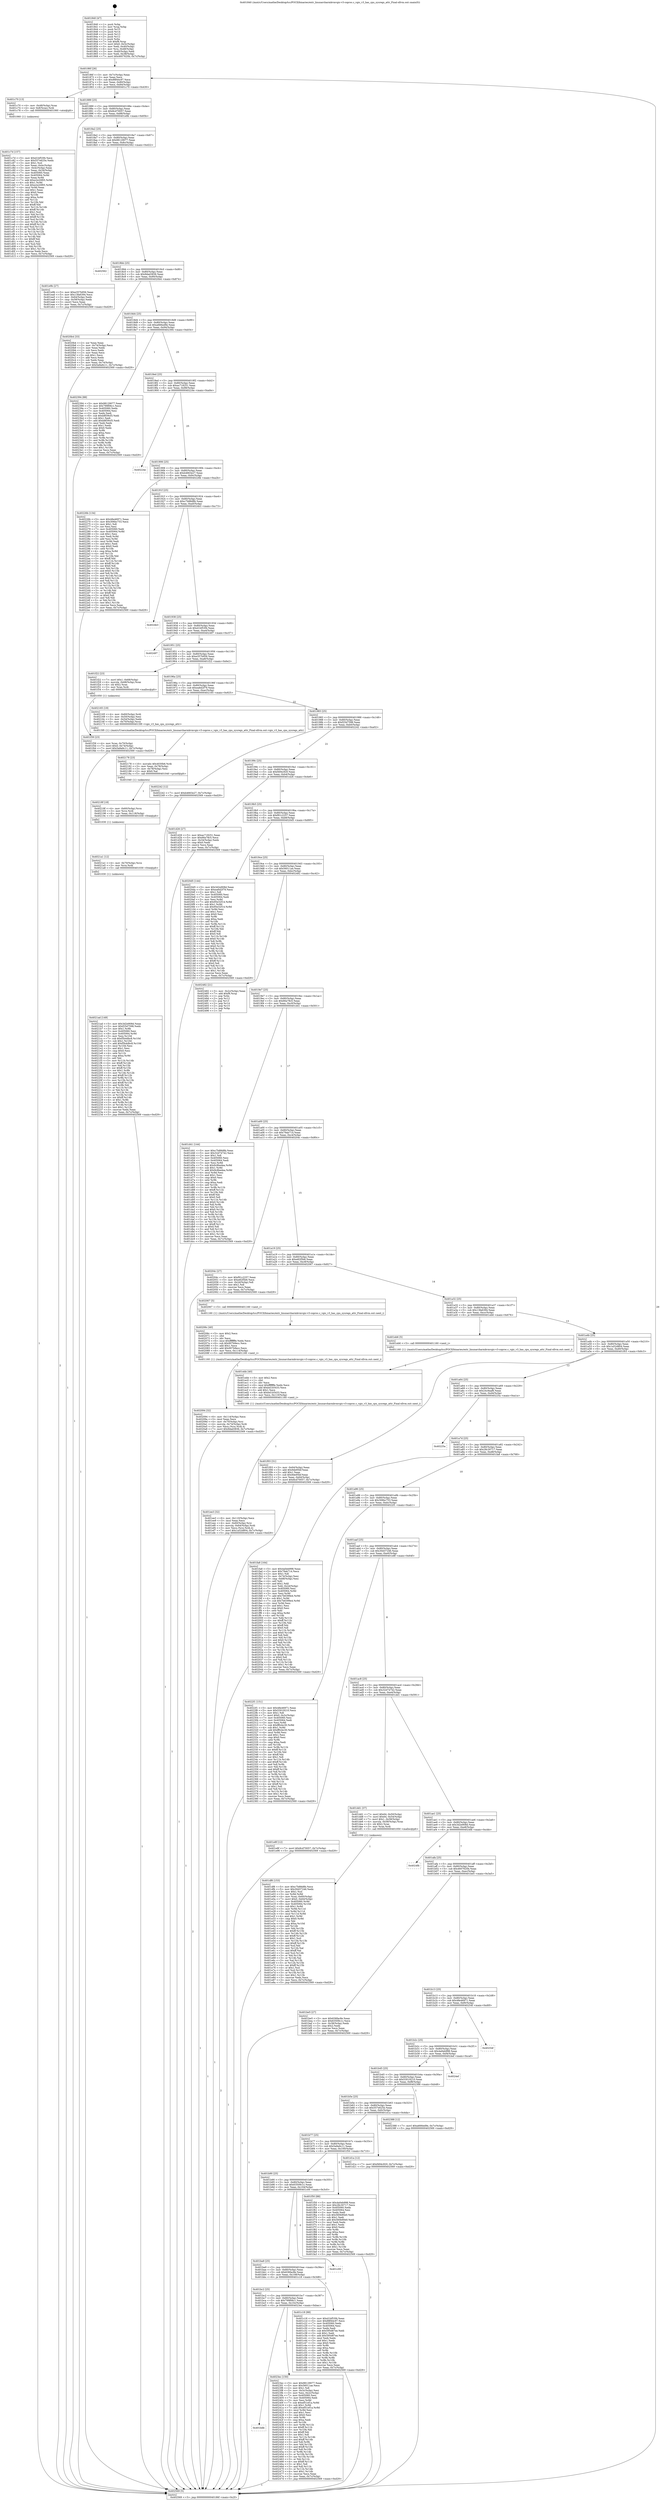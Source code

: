 digraph "0x401840" {
  label = "0x401840 (/mnt/c/Users/mathe/Desktop/tcc/POCII/binaries/extr_linuxarcharmkvmvgic-v3-coproc.c_vgic_v3_has_cpu_sysregs_attr_Final-ollvm.out::main(0))"
  labelloc = "t"
  node[shape=record]

  Entry [label="",width=0.3,height=0.3,shape=circle,fillcolor=black,style=filled]
  "0x40186f" [label="{
     0x40186f [26]\l
     | [instrs]\l
     &nbsp;&nbsp;0x40186f \<+3\>: mov -0x7c(%rbp),%eax\l
     &nbsp;&nbsp;0x401872 \<+2\>: mov %eax,%ecx\l
     &nbsp;&nbsp;0x401874 \<+6\>: sub $0x88f44c97,%ecx\l
     &nbsp;&nbsp;0x40187a \<+3\>: mov %eax,-0x80(%rbp)\l
     &nbsp;&nbsp;0x40187d \<+6\>: mov %ecx,-0x84(%rbp)\l
     &nbsp;&nbsp;0x401883 \<+6\>: je 0000000000401c70 \<main+0x430\>\l
  }"]
  "0x401c70" [label="{
     0x401c70 [13]\l
     | [instrs]\l
     &nbsp;&nbsp;0x401c70 \<+4\>: mov -0x48(%rbp),%rax\l
     &nbsp;&nbsp;0x401c74 \<+4\>: mov 0x8(%rax),%rdi\l
     &nbsp;&nbsp;0x401c78 \<+5\>: call 0000000000401060 \<atoi@plt\>\l
     | [calls]\l
     &nbsp;&nbsp;0x401060 \{1\} (unknown)\l
  }"]
  "0x401889" [label="{
     0x401889 [25]\l
     | [instrs]\l
     &nbsp;&nbsp;0x401889 \<+5\>: jmp 000000000040188e \<main+0x4e\>\l
     &nbsp;&nbsp;0x40188e \<+3\>: mov -0x80(%rbp),%eax\l
     &nbsp;&nbsp;0x401891 \<+5\>: sub $0x8cd70057,%eax\l
     &nbsp;&nbsp;0x401896 \<+6\>: mov %eax,-0x88(%rbp)\l
     &nbsp;&nbsp;0x40189c \<+6\>: je 0000000000401e9b \<main+0x65b\>\l
  }"]
  Exit [label="",width=0.3,height=0.3,shape=circle,fillcolor=black,style=filled,peripheries=2]
  "0x401e9b" [label="{
     0x401e9b [27]\l
     | [instrs]\l
     &nbsp;&nbsp;0x401e9b \<+5\>: mov $0xe357b956,%eax\l
     &nbsp;&nbsp;0x401ea0 \<+5\>: mov $0x13fa6394,%ecx\l
     &nbsp;&nbsp;0x401ea5 \<+3\>: mov -0x64(%rbp),%edx\l
     &nbsp;&nbsp;0x401ea8 \<+3\>: cmp -0x58(%rbp),%edx\l
     &nbsp;&nbsp;0x401eab \<+3\>: cmovl %ecx,%eax\l
     &nbsp;&nbsp;0x401eae \<+3\>: mov %eax,-0x7c(%rbp)\l
     &nbsp;&nbsp;0x401eb1 \<+5\>: jmp 0000000000402569 \<main+0xd29\>\l
  }"]
  "0x4018a2" [label="{
     0x4018a2 [25]\l
     | [instrs]\l
     &nbsp;&nbsp;0x4018a2 \<+5\>: jmp 00000000004018a7 \<main+0x67\>\l
     &nbsp;&nbsp;0x4018a7 \<+3\>: mov -0x80(%rbp),%eax\l
     &nbsp;&nbsp;0x4018aa \<+5\>: sub $0x98129077,%eax\l
     &nbsp;&nbsp;0x4018af \<+6\>: mov %eax,-0x8c(%rbp)\l
     &nbsp;&nbsp;0x4018b5 \<+6\>: je 0000000000402562 \<main+0xd22\>\l
  }"]
  "0x401bdb" [label="{
     0x401bdb\l
  }", style=dashed]
  "0x402562" [label="{
     0x402562\l
  }", style=dashed]
  "0x4018bb" [label="{
     0x4018bb [25]\l
     | [instrs]\l
     &nbsp;&nbsp;0x4018bb \<+5\>: jmp 00000000004018c0 \<main+0x80\>\l
     &nbsp;&nbsp;0x4018c0 \<+3\>: mov -0x80(%rbp),%eax\l
     &nbsp;&nbsp;0x4018c3 \<+5\>: sub $0x9dad3836,%eax\l
     &nbsp;&nbsp;0x4018c8 \<+6\>: mov %eax,-0x90(%rbp)\l
     &nbsp;&nbsp;0x4018ce \<+6\>: je 00000000004020b4 \<main+0x874\>\l
  }"]
  "0x4023ec" [label="{
     0x4023ec [150]\l
     | [instrs]\l
     &nbsp;&nbsp;0x4023ec \<+5\>: mov $0x98129077,%eax\l
     &nbsp;&nbsp;0x4023f1 \<+5\>: mov $0x56011ae,%ecx\l
     &nbsp;&nbsp;0x4023f6 \<+2\>: mov $0x1,%dl\l
     &nbsp;&nbsp;0x4023f8 \<+3\>: mov -0x3c(%rbp),%esi\l
     &nbsp;&nbsp;0x4023fb \<+3\>: mov %esi,-0x2c(%rbp)\l
     &nbsp;&nbsp;0x4023fe \<+7\>: mov 0x405060,%esi\l
     &nbsp;&nbsp;0x402405 \<+7\>: mov 0x405064,%edi\l
     &nbsp;&nbsp;0x40240c \<+3\>: mov %esi,%r8d\l
     &nbsp;&nbsp;0x40240f \<+7\>: sub $0xef51ef1a,%r8d\l
     &nbsp;&nbsp;0x402416 \<+4\>: sub $0x1,%r8d\l
     &nbsp;&nbsp;0x40241a \<+7\>: add $0xef51ef1a,%r8d\l
     &nbsp;&nbsp;0x402421 \<+4\>: imul %r8d,%esi\l
     &nbsp;&nbsp;0x402425 \<+3\>: and $0x1,%esi\l
     &nbsp;&nbsp;0x402428 \<+3\>: cmp $0x0,%esi\l
     &nbsp;&nbsp;0x40242b \<+4\>: sete %r9b\l
     &nbsp;&nbsp;0x40242f \<+3\>: cmp $0xa,%edi\l
     &nbsp;&nbsp;0x402432 \<+4\>: setl %r10b\l
     &nbsp;&nbsp;0x402436 \<+3\>: mov %r9b,%r11b\l
     &nbsp;&nbsp;0x402439 \<+4\>: xor $0xff,%r11b\l
     &nbsp;&nbsp;0x40243d \<+3\>: mov %r10b,%bl\l
     &nbsp;&nbsp;0x402440 \<+3\>: xor $0xff,%bl\l
     &nbsp;&nbsp;0x402443 \<+3\>: xor $0x1,%dl\l
     &nbsp;&nbsp;0x402446 \<+3\>: mov %r11b,%r14b\l
     &nbsp;&nbsp;0x402449 \<+4\>: and $0xff,%r14b\l
     &nbsp;&nbsp;0x40244d \<+3\>: and %dl,%r9b\l
     &nbsp;&nbsp;0x402450 \<+3\>: mov %bl,%r15b\l
     &nbsp;&nbsp;0x402453 \<+4\>: and $0xff,%r15b\l
     &nbsp;&nbsp;0x402457 \<+3\>: and %dl,%r10b\l
     &nbsp;&nbsp;0x40245a \<+3\>: or %r9b,%r14b\l
     &nbsp;&nbsp;0x40245d \<+3\>: or %r10b,%r15b\l
     &nbsp;&nbsp;0x402460 \<+3\>: xor %r15b,%r14b\l
     &nbsp;&nbsp;0x402463 \<+3\>: or %bl,%r11b\l
     &nbsp;&nbsp;0x402466 \<+4\>: xor $0xff,%r11b\l
     &nbsp;&nbsp;0x40246a \<+3\>: or $0x1,%dl\l
     &nbsp;&nbsp;0x40246d \<+3\>: and %dl,%r11b\l
     &nbsp;&nbsp;0x402470 \<+3\>: or %r11b,%r14b\l
     &nbsp;&nbsp;0x402473 \<+4\>: test $0x1,%r14b\l
     &nbsp;&nbsp;0x402477 \<+3\>: cmovne %ecx,%eax\l
     &nbsp;&nbsp;0x40247a \<+3\>: mov %eax,-0x7c(%rbp)\l
     &nbsp;&nbsp;0x40247d \<+5\>: jmp 0000000000402569 \<main+0xd29\>\l
  }"]
  "0x4020b4" [label="{
     0x4020b4 [33]\l
     | [instrs]\l
     &nbsp;&nbsp;0x4020b4 \<+2\>: xor %eax,%eax\l
     &nbsp;&nbsp;0x4020b6 \<+3\>: mov -0x74(%rbp),%ecx\l
     &nbsp;&nbsp;0x4020b9 \<+2\>: mov %eax,%edx\l
     &nbsp;&nbsp;0x4020bb \<+2\>: sub %ecx,%edx\l
     &nbsp;&nbsp;0x4020bd \<+2\>: mov %eax,%ecx\l
     &nbsp;&nbsp;0x4020bf \<+3\>: sub $0x1,%ecx\l
     &nbsp;&nbsp;0x4020c2 \<+2\>: add %ecx,%edx\l
     &nbsp;&nbsp;0x4020c4 \<+2\>: sub %edx,%eax\l
     &nbsp;&nbsp;0x4020c6 \<+3\>: mov %eax,-0x74(%rbp)\l
     &nbsp;&nbsp;0x4020c9 \<+7\>: movl $0x5a9a9c11,-0x7c(%rbp)\l
     &nbsp;&nbsp;0x4020d0 \<+5\>: jmp 0000000000402569 \<main+0xd29\>\l
  }"]
  "0x4018d4" [label="{
     0x4018d4 [25]\l
     | [instrs]\l
     &nbsp;&nbsp;0x4018d4 \<+5\>: jmp 00000000004018d9 \<main+0x99\>\l
     &nbsp;&nbsp;0x4018d9 \<+3\>: mov -0x80(%rbp),%eax\l
     &nbsp;&nbsp;0x4018dc \<+5\>: sub $0xa666ed9e,%eax\l
     &nbsp;&nbsp;0x4018e1 \<+6\>: mov %eax,-0x94(%rbp)\l
     &nbsp;&nbsp;0x4018e7 \<+6\>: je 0000000000402394 \<main+0xb54\>\l
  }"]
  "0x4021ad" [label="{
     0x4021ad [149]\l
     | [instrs]\l
     &nbsp;&nbsp;0x4021ad \<+5\>: mov $0x3d2e908d,%eax\l
     &nbsp;&nbsp;0x4021b2 \<+5\>: mov $0xf25d7598,%edx\l
     &nbsp;&nbsp;0x4021b7 \<+3\>: mov $0x1,%r8b\l
     &nbsp;&nbsp;0x4021ba \<+7\>: mov 0x405060,%esi\l
     &nbsp;&nbsp;0x4021c1 \<+8\>: mov 0x405064,%r9d\l
     &nbsp;&nbsp;0x4021c9 \<+3\>: mov %esi,%r10d\l
     &nbsp;&nbsp;0x4021cc \<+7\>: sub $0xf5b4dbc8,%r10d\l
     &nbsp;&nbsp;0x4021d3 \<+4\>: sub $0x1,%r10d\l
     &nbsp;&nbsp;0x4021d7 \<+7\>: add $0xf5b4dbc8,%r10d\l
     &nbsp;&nbsp;0x4021de \<+4\>: imul %r10d,%esi\l
     &nbsp;&nbsp;0x4021e2 \<+3\>: and $0x1,%esi\l
     &nbsp;&nbsp;0x4021e5 \<+3\>: cmp $0x0,%esi\l
     &nbsp;&nbsp;0x4021e8 \<+4\>: sete %r11b\l
     &nbsp;&nbsp;0x4021ec \<+4\>: cmp $0xa,%r9d\l
     &nbsp;&nbsp;0x4021f0 \<+3\>: setl %bl\l
     &nbsp;&nbsp;0x4021f3 \<+3\>: mov %r11b,%r14b\l
     &nbsp;&nbsp;0x4021f6 \<+4\>: xor $0xff,%r14b\l
     &nbsp;&nbsp;0x4021fa \<+3\>: mov %bl,%r15b\l
     &nbsp;&nbsp;0x4021fd \<+4\>: xor $0xff,%r15b\l
     &nbsp;&nbsp;0x402201 \<+4\>: xor $0x1,%r8b\l
     &nbsp;&nbsp;0x402205 \<+3\>: mov %r14b,%r12b\l
     &nbsp;&nbsp;0x402208 \<+4\>: and $0xff,%r12b\l
     &nbsp;&nbsp;0x40220c \<+3\>: and %r8b,%r11b\l
     &nbsp;&nbsp;0x40220f \<+3\>: mov %r15b,%r13b\l
     &nbsp;&nbsp;0x402212 \<+4\>: and $0xff,%r13b\l
     &nbsp;&nbsp;0x402216 \<+3\>: and %r8b,%bl\l
     &nbsp;&nbsp;0x402219 \<+3\>: or %r11b,%r12b\l
     &nbsp;&nbsp;0x40221c \<+3\>: or %bl,%r13b\l
     &nbsp;&nbsp;0x40221f \<+3\>: xor %r13b,%r12b\l
     &nbsp;&nbsp;0x402222 \<+3\>: or %r15b,%r14b\l
     &nbsp;&nbsp;0x402225 \<+4\>: xor $0xff,%r14b\l
     &nbsp;&nbsp;0x402229 \<+4\>: or $0x1,%r8b\l
     &nbsp;&nbsp;0x40222d \<+3\>: and %r8b,%r14b\l
     &nbsp;&nbsp;0x402230 \<+3\>: or %r14b,%r12b\l
     &nbsp;&nbsp;0x402233 \<+4\>: test $0x1,%r12b\l
     &nbsp;&nbsp;0x402237 \<+3\>: cmovne %edx,%eax\l
     &nbsp;&nbsp;0x40223a \<+3\>: mov %eax,-0x7c(%rbp)\l
     &nbsp;&nbsp;0x40223d \<+5\>: jmp 0000000000402569 \<main+0xd29\>\l
  }"]
  "0x402394" [label="{
     0x402394 [88]\l
     | [instrs]\l
     &nbsp;&nbsp;0x402394 \<+5\>: mov $0x98129077,%eax\l
     &nbsp;&nbsp;0x402399 \<+5\>: mov $0x799f06c1,%ecx\l
     &nbsp;&nbsp;0x40239e \<+7\>: mov 0x405060,%edx\l
     &nbsp;&nbsp;0x4023a5 \<+7\>: mov 0x405064,%esi\l
     &nbsp;&nbsp;0x4023ac \<+2\>: mov %edx,%edi\l
     &nbsp;&nbsp;0x4023ae \<+6\>: sub $0xb8f39cf3,%edi\l
     &nbsp;&nbsp;0x4023b4 \<+3\>: sub $0x1,%edi\l
     &nbsp;&nbsp;0x4023b7 \<+6\>: add $0xb8f39cf3,%edi\l
     &nbsp;&nbsp;0x4023bd \<+3\>: imul %edi,%edx\l
     &nbsp;&nbsp;0x4023c0 \<+3\>: and $0x1,%edx\l
     &nbsp;&nbsp;0x4023c3 \<+3\>: cmp $0x0,%edx\l
     &nbsp;&nbsp;0x4023c6 \<+4\>: sete %r8b\l
     &nbsp;&nbsp;0x4023ca \<+3\>: cmp $0xa,%esi\l
     &nbsp;&nbsp;0x4023cd \<+4\>: setl %r9b\l
     &nbsp;&nbsp;0x4023d1 \<+3\>: mov %r8b,%r10b\l
     &nbsp;&nbsp;0x4023d4 \<+3\>: and %r9b,%r10b\l
     &nbsp;&nbsp;0x4023d7 \<+3\>: xor %r9b,%r8b\l
     &nbsp;&nbsp;0x4023da \<+3\>: or %r8b,%r10b\l
     &nbsp;&nbsp;0x4023dd \<+4\>: test $0x1,%r10b\l
     &nbsp;&nbsp;0x4023e1 \<+3\>: cmovne %ecx,%eax\l
     &nbsp;&nbsp;0x4023e4 \<+3\>: mov %eax,-0x7c(%rbp)\l
     &nbsp;&nbsp;0x4023e7 \<+5\>: jmp 0000000000402569 \<main+0xd29\>\l
  }"]
  "0x4018ed" [label="{
     0x4018ed [25]\l
     | [instrs]\l
     &nbsp;&nbsp;0x4018ed \<+5\>: jmp 00000000004018f2 \<main+0xb2\>\l
     &nbsp;&nbsp;0x4018f2 \<+3\>: mov -0x80(%rbp),%eax\l
     &nbsp;&nbsp;0x4018f5 \<+5\>: sub $0xac718251,%eax\l
     &nbsp;&nbsp;0x4018fa \<+6\>: mov %eax,-0x98(%rbp)\l
     &nbsp;&nbsp;0x401900 \<+6\>: je 000000000040224e \<main+0xa0e\>\l
  }"]
  "0x4021a1" [label="{
     0x4021a1 [12]\l
     | [instrs]\l
     &nbsp;&nbsp;0x4021a1 \<+4\>: mov -0x70(%rbp),%rcx\l
     &nbsp;&nbsp;0x4021a5 \<+3\>: mov %rcx,%rdi\l
     &nbsp;&nbsp;0x4021a8 \<+5\>: call 0000000000401030 \<free@plt\>\l
     | [calls]\l
     &nbsp;&nbsp;0x401030 \{1\} (unknown)\l
  }"]
  "0x40224e" [label="{
     0x40224e\l
  }", style=dashed]
  "0x401906" [label="{
     0x401906 [25]\l
     | [instrs]\l
     &nbsp;&nbsp;0x401906 \<+5\>: jmp 000000000040190b \<main+0xcb\>\l
     &nbsp;&nbsp;0x40190b \<+3\>: mov -0x80(%rbp),%eax\l
     &nbsp;&nbsp;0x40190e \<+5\>: sub $0xb4663e27,%eax\l
     &nbsp;&nbsp;0x401913 \<+6\>: mov %eax,-0x9c(%rbp)\l
     &nbsp;&nbsp;0x401919 \<+6\>: je 000000000040226b \<main+0xa2b\>\l
  }"]
  "0x40218f" [label="{
     0x40218f [18]\l
     | [instrs]\l
     &nbsp;&nbsp;0x40218f \<+4\>: mov -0x60(%rbp),%rcx\l
     &nbsp;&nbsp;0x402193 \<+3\>: mov %rcx,%rdi\l
     &nbsp;&nbsp;0x402196 \<+6\>: mov %eax,-0x118(%rbp)\l
     &nbsp;&nbsp;0x40219c \<+5\>: call 0000000000401030 \<free@plt\>\l
     | [calls]\l
     &nbsp;&nbsp;0x401030 \{1\} (unknown)\l
  }"]
  "0x40226b" [label="{
     0x40226b [134]\l
     | [instrs]\l
     &nbsp;&nbsp;0x40226b \<+5\>: mov $0x48e46971,%eax\l
     &nbsp;&nbsp;0x402270 \<+5\>: mov $0x306bc753,%ecx\l
     &nbsp;&nbsp;0x402275 \<+2\>: mov $0x1,%dl\l
     &nbsp;&nbsp;0x402277 \<+2\>: xor %esi,%esi\l
     &nbsp;&nbsp;0x402279 \<+7\>: mov 0x405060,%edi\l
     &nbsp;&nbsp;0x402280 \<+8\>: mov 0x405064,%r8d\l
     &nbsp;&nbsp;0x402288 \<+3\>: sub $0x1,%esi\l
     &nbsp;&nbsp;0x40228b \<+3\>: mov %edi,%r9d\l
     &nbsp;&nbsp;0x40228e \<+3\>: add %esi,%r9d\l
     &nbsp;&nbsp;0x402291 \<+4\>: imul %r9d,%edi\l
     &nbsp;&nbsp;0x402295 \<+3\>: and $0x1,%edi\l
     &nbsp;&nbsp;0x402298 \<+3\>: cmp $0x0,%edi\l
     &nbsp;&nbsp;0x40229b \<+4\>: sete %r10b\l
     &nbsp;&nbsp;0x40229f \<+4\>: cmp $0xa,%r8d\l
     &nbsp;&nbsp;0x4022a3 \<+4\>: setl %r11b\l
     &nbsp;&nbsp;0x4022a7 \<+3\>: mov %r10b,%bl\l
     &nbsp;&nbsp;0x4022aa \<+3\>: xor $0xff,%bl\l
     &nbsp;&nbsp;0x4022ad \<+3\>: mov %r11b,%r14b\l
     &nbsp;&nbsp;0x4022b0 \<+4\>: xor $0xff,%r14b\l
     &nbsp;&nbsp;0x4022b4 \<+3\>: xor $0x0,%dl\l
     &nbsp;&nbsp;0x4022b7 \<+3\>: mov %bl,%r15b\l
     &nbsp;&nbsp;0x4022ba \<+4\>: and $0x0,%r15b\l
     &nbsp;&nbsp;0x4022be \<+3\>: and %dl,%r10b\l
     &nbsp;&nbsp;0x4022c1 \<+3\>: mov %r14b,%r12b\l
     &nbsp;&nbsp;0x4022c4 \<+4\>: and $0x0,%r12b\l
     &nbsp;&nbsp;0x4022c8 \<+3\>: and %dl,%r11b\l
     &nbsp;&nbsp;0x4022cb \<+3\>: or %r10b,%r15b\l
     &nbsp;&nbsp;0x4022ce \<+3\>: or %r11b,%r12b\l
     &nbsp;&nbsp;0x4022d1 \<+3\>: xor %r12b,%r15b\l
     &nbsp;&nbsp;0x4022d4 \<+3\>: or %r14b,%bl\l
     &nbsp;&nbsp;0x4022d7 \<+3\>: xor $0xff,%bl\l
     &nbsp;&nbsp;0x4022da \<+3\>: or $0x0,%dl\l
     &nbsp;&nbsp;0x4022dd \<+2\>: and %dl,%bl\l
     &nbsp;&nbsp;0x4022df \<+3\>: or %bl,%r15b\l
     &nbsp;&nbsp;0x4022e2 \<+4\>: test $0x1,%r15b\l
     &nbsp;&nbsp;0x4022e6 \<+3\>: cmovne %ecx,%eax\l
     &nbsp;&nbsp;0x4022e9 \<+3\>: mov %eax,-0x7c(%rbp)\l
     &nbsp;&nbsp;0x4022ec \<+5\>: jmp 0000000000402569 \<main+0xd29\>\l
  }"]
  "0x40191f" [label="{
     0x40191f [25]\l
     | [instrs]\l
     &nbsp;&nbsp;0x40191f \<+5\>: jmp 0000000000401924 \<main+0xe4\>\l
     &nbsp;&nbsp;0x401924 \<+3\>: mov -0x80(%rbp),%eax\l
     &nbsp;&nbsp;0x401927 \<+5\>: sub $0xc7b88d8b,%eax\l
     &nbsp;&nbsp;0x40192c \<+6\>: mov %eax,-0xa0(%rbp)\l
     &nbsp;&nbsp;0x401932 \<+6\>: je 00000000004024b3 \<main+0xc73\>\l
  }"]
  "0x402178" [label="{
     0x402178 [23]\l
     | [instrs]\l
     &nbsp;&nbsp;0x402178 \<+10\>: movabs $0x4030b6,%rdi\l
     &nbsp;&nbsp;0x402182 \<+3\>: mov %eax,-0x78(%rbp)\l
     &nbsp;&nbsp;0x402185 \<+3\>: mov -0x78(%rbp),%esi\l
     &nbsp;&nbsp;0x402188 \<+2\>: mov $0x0,%al\l
     &nbsp;&nbsp;0x40218a \<+5\>: call 0000000000401040 \<printf@plt\>\l
     | [calls]\l
     &nbsp;&nbsp;0x401040 \{1\} (unknown)\l
  }"]
  "0x4024b3" [label="{
     0x4024b3\l
  }", style=dashed]
  "0x401938" [label="{
     0x401938 [25]\l
     | [instrs]\l
     &nbsp;&nbsp;0x401938 \<+5\>: jmp 000000000040193d \<main+0xfd\>\l
     &nbsp;&nbsp;0x40193d \<+3\>: mov -0x80(%rbp),%eax\l
     &nbsp;&nbsp;0x401940 \<+5\>: sub $0xd1bf53f4,%eax\l
     &nbsp;&nbsp;0x401945 \<+6\>: mov %eax,-0xa4(%rbp)\l
     &nbsp;&nbsp;0x40194b \<+6\>: je 0000000000402497 \<main+0xc57\>\l
  }"]
  "0x402094" [label="{
     0x402094 [32]\l
     | [instrs]\l
     &nbsp;&nbsp;0x402094 \<+6\>: mov -0x114(%rbp),%ecx\l
     &nbsp;&nbsp;0x40209a \<+3\>: imul %eax,%ecx\l
     &nbsp;&nbsp;0x40209d \<+4\>: mov -0x70(%rbp),%rsi\l
     &nbsp;&nbsp;0x4020a1 \<+4\>: movslq -0x74(%rbp),%rdi\l
     &nbsp;&nbsp;0x4020a5 \<+3\>: mov %ecx,(%rsi,%rdi,4)\l
     &nbsp;&nbsp;0x4020a8 \<+7\>: movl $0x9dad3836,-0x7c(%rbp)\l
     &nbsp;&nbsp;0x4020af \<+5\>: jmp 0000000000402569 \<main+0xd29\>\l
  }"]
  "0x402497" [label="{
     0x402497\l
  }", style=dashed]
  "0x401951" [label="{
     0x401951 [25]\l
     | [instrs]\l
     &nbsp;&nbsp;0x401951 \<+5\>: jmp 0000000000401956 \<main+0x116\>\l
     &nbsp;&nbsp;0x401956 \<+3\>: mov -0x80(%rbp),%eax\l
     &nbsp;&nbsp;0x401959 \<+5\>: sub $0xe357b956,%eax\l
     &nbsp;&nbsp;0x40195e \<+6\>: mov %eax,-0xa8(%rbp)\l
     &nbsp;&nbsp;0x401964 \<+6\>: je 0000000000401f22 \<main+0x6e2\>\l
  }"]
  "0x40206c" [label="{
     0x40206c [40]\l
     | [instrs]\l
     &nbsp;&nbsp;0x40206c \<+5\>: mov $0x2,%ecx\l
     &nbsp;&nbsp;0x402071 \<+1\>: cltd\l
     &nbsp;&nbsp;0x402072 \<+2\>: idiv %ecx\l
     &nbsp;&nbsp;0x402074 \<+6\>: imul $0xfffffffe,%edx,%ecx\l
     &nbsp;&nbsp;0x40207a \<+6\>: sub $0x907b9ecc,%ecx\l
     &nbsp;&nbsp;0x402080 \<+3\>: add $0x1,%ecx\l
     &nbsp;&nbsp;0x402083 \<+6\>: add $0x907b9ecc,%ecx\l
     &nbsp;&nbsp;0x402089 \<+6\>: mov %ecx,-0x114(%rbp)\l
     &nbsp;&nbsp;0x40208f \<+5\>: call 0000000000401160 \<next_i\>\l
     | [calls]\l
     &nbsp;&nbsp;0x401160 \{1\} (/mnt/c/Users/mathe/Desktop/tcc/POCII/binaries/extr_linuxarcharmkvmvgic-v3-coproc.c_vgic_v3_has_cpu_sysregs_attr_Final-ollvm.out::next_i)\l
  }"]
  "0x401f22" [label="{
     0x401f22 [23]\l
     | [instrs]\l
     &nbsp;&nbsp;0x401f22 \<+7\>: movl $0x1,-0x68(%rbp)\l
     &nbsp;&nbsp;0x401f29 \<+4\>: movslq -0x68(%rbp),%rax\l
     &nbsp;&nbsp;0x401f2d \<+4\>: shl $0x2,%rax\l
     &nbsp;&nbsp;0x401f31 \<+3\>: mov %rax,%rdi\l
     &nbsp;&nbsp;0x401f34 \<+5\>: call 0000000000401050 \<malloc@plt\>\l
     | [calls]\l
     &nbsp;&nbsp;0x401050 \{1\} (unknown)\l
  }"]
  "0x40196a" [label="{
     0x40196a [25]\l
     | [instrs]\l
     &nbsp;&nbsp;0x40196a \<+5\>: jmp 000000000040196f \<main+0x12f\>\l
     &nbsp;&nbsp;0x40196f \<+3\>: mov -0x80(%rbp),%eax\l
     &nbsp;&nbsp;0x401972 \<+5\>: sub $0xea6d2f79,%eax\l
     &nbsp;&nbsp;0x401977 \<+6\>: mov %eax,-0xac(%rbp)\l
     &nbsp;&nbsp;0x40197d \<+6\>: je 0000000000402165 \<main+0x925\>\l
  }"]
  "0x401f39" [label="{
     0x401f39 [23]\l
     | [instrs]\l
     &nbsp;&nbsp;0x401f39 \<+4\>: mov %rax,-0x70(%rbp)\l
     &nbsp;&nbsp;0x401f3d \<+7\>: movl $0x0,-0x74(%rbp)\l
     &nbsp;&nbsp;0x401f44 \<+7\>: movl $0x5a9a9c11,-0x7c(%rbp)\l
     &nbsp;&nbsp;0x401f4b \<+5\>: jmp 0000000000402569 \<main+0xd29\>\l
  }"]
  "0x402165" [label="{
     0x402165 [19]\l
     | [instrs]\l
     &nbsp;&nbsp;0x402165 \<+4\>: mov -0x60(%rbp),%rdi\l
     &nbsp;&nbsp;0x402169 \<+3\>: mov -0x50(%rbp),%esi\l
     &nbsp;&nbsp;0x40216c \<+3\>: mov -0x54(%rbp),%edx\l
     &nbsp;&nbsp;0x40216f \<+4\>: mov -0x70(%rbp),%rcx\l
     &nbsp;&nbsp;0x402173 \<+5\>: call 00000000004015f0 \<vgic_v3_has_cpu_sysregs_attr\>\l
     | [calls]\l
     &nbsp;&nbsp;0x4015f0 \{1\} (/mnt/c/Users/mathe/Desktop/tcc/POCII/binaries/extr_linuxarcharmkvmvgic-v3-coproc.c_vgic_v3_has_cpu_sysregs_attr_Final-ollvm.out::vgic_v3_has_cpu_sysregs_attr)\l
  }"]
  "0x401983" [label="{
     0x401983 [25]\l
     | [instrs]\l
     &nbsp;&nbsp;0x401983 \<+5\>: jmp 0000000000401988 \<main+0x148\>\l
     &nbsp;&nbsp;0x401988 \<+3\>: mov -0x80(%rbp),%eax\l
     &nbsp;&nbsp;0x40198b \<+5\>: sub $0xf25d7598,%eax\l
     &nbsp;&nbsp;0x401990 \<+6\>: mov %eax,-0xb0(%rbp)\l
     &nbsp;&nbsp;0x401996 \<+6\>: je 0000000000402242 \<main+0xa02\>\l
  }"]
  "0x401ee3" [label="{
     0x401ee3 [32]\l
     | [instrs]\l
     &nbsp;&nbsp;0x401ee3 \<+6\>: mov -0x110(%rbp),%ecx\l
     &nbsp;&nbsp;0x401ee9 \<+3\>: imul %eax,%ecx\l
     &nbsp;&nbsp;0x401eec \<+4\>: mov -0x60(%rbp),%rsi\l
     &nbsp;&nbsp;0x401ef0 \<+4\>: movslq -0x64(%rbp),%rdi\l
     &nbsp;&nbsp;0x401ef4 \<+3\>: mov %ecx,(%rsi,%rdi,4)\l
     &nbsp;&nbsp;0x401ef7 \<+7\>: movl $0x1a52d804,-0x7c(%rbp)\l
     &nbsp;&nbsp;0x401efe \<+5\>: jmp 0000000000402569 \<main+0xd29\>\l
  }"]
  "0x402242" [label="{
     0x402242 [12]\l
     | [instrs]\l
     &nbsp;&nbsp;0x402242 \<+7\>: movl $0xb4663e27,-0x7c(%rbp)\l
     &nbsp;&nbsp;0x402249 \<+5\>: jmp 0000000000402569 \<main+0xd29\>\l
  }"]
  "0x40199c" [label="{
     0x40199c [25]\l
     | [instrs]\l
     &nbsp;&nbsp;0x40199c \<+5\>: jmp 00000000004019a1 \<main+0x161\>\l
     &nbsp;&nbsp;0x4019a1 \<+3\>: mov -0x80(%rbp),%eax\l
     &nbsp;&nbsp;0x4019a4 \<+5\>: sub $0xf494c920,%eax\l
     &nbsp;&nbsp;0x4019a9 \<+6\>: mov %eax,-0xb4(%rbp)\l
     &nbsp;&nbsp;0x4019af \<+6\>: je 0000000000401d26 \<main+0x4e6\>\l
  }"]
  "0x401ebb" [label="{
     0x401ebb [40]\l
     | [instrs]\l
     &nbsp;&nbsp;0x401ebb \<+5\>: mov $0x2,%ecx\l
     &nbsp;&nbsp;0x401ec0 \<+1\>: cltd\l
     &nbsp;&nbsp;0x401ec1 \<+2\>: idiv %ecx\l
     &nbsp;&nbsp;0x401ec3 \<+6\>: imul $0xfffffffe,%edx,%ecx\l
     &nbsp;&nbsp;0x401ec9 \<+6\>: add $0xbd1b5433,%ecx\l
     &nbsp;&nbsp;0x401ecf \<+3\>: add $0x1,%ecx\l
     &nbsp;&nbsp;0x401ed2 \<+6\>: sub $0xbd1b5433,%ecx\l
     &nbsp;&nbsp;0x401ed8 \<+6\>: mov %ecx,-0x110(%rbp)\l
     &nbsp;&nbsp;0x401ede \<+5\>: call 0000000000401160 \<next_i\>\l
     | [calls]\l
     &nbsp;&nbsp;0x401160 \{1\} (/mnt/c/Users/mathe/Desktop/tcc/POCII/binaries/extr_linuxarcharmkvmvgic-v3-coproc.c_vgic_v3_has_cpu_sysregs_attr_Final-ollvm.out::next_i)\l
  }"]
  "0x401d26" [label="{
     0x401d26 [27]\l
     | [instrs]\l
     &nbsp;&nbsp;0x401d26 \<+5\>: mov $0xac718251,%eax\l
     &nbsp;&nbsp;0x401d2b \<+5\>: mov $0x66a78c5,%ecx\l
     &nbsp;&nbsp;0x401d30 \<+3\>: mov -0x34(%rbp),%edx\l
     &nbsp;&nbsp;0x401d33 \<+3\>: cmp $0x0,%edx\l
     &nbsp;&nbsp;0x401d36 \<+3\>: cmove %ecx,%eax\l
     &nbsp;&nbsp;0x401d39 \<+3\>: mov %eax,-0x7c(%rbp)\l
     &nbsp;&nbsp;0x401d3c \<+5\>: jmp 0000000000402569 \<main+0xd29\>\l
  }"]
  "0x4019b5" [label="{
     0x4019b5 [25]\l
     | [instrs]\l
     &nbsp;&nbsp;0x4019b5 \<+5\>: jmp 00000000004019ba \<main+0x17a\>\l
     &nbsp;&nbsp;0x4019ba \<+3\>: mov -0x80(%rbp),%eax\l
     &nbsp;&nbsp;0x4019bd \<+5\>: sub $0xf91c2257,%eax\l
     &nbsp;&nbsp;0x4019c2 \<+6\>: mov %eax,-0xb8(%rbp)\l
     &nbsp;&nbsp;0x4019c8 \<+6\>: je 00000000004020d5 \<main+0x895\>\l
  }"]
  "0x401df6" [label="{
     0x401df6 [153]\l
     | [instrs]\l
     &nbsp;&nbsp;0x401df6 \<+5\>: mov $0xc7b88d8b,%ecx\l
     &nbsp;&nbsp;0x401dfb \<+5\>: mov $0x30d37246,%edx\l
     &nbsp;&nbsp;0x401e00 \<+3\>: mov $0x1,%sil\l
     &nbsp;&nbsp;0x401e03 \<+3\>: xor %r8d,%r8d\l
     &nbsp;&nbsp;0x401e06 \<+4\>: mov %rax,-0x60(%rbp)\l
     &nbsp;&nbsp;0x401e0a \<+7\>: movl $0x0,-0x64(%rbp)\l
     &nbsp;&nbsp;0x401e11 \<+8\>: mov 0x405060,%r9d\l
     &nbsp;&nbsp;0x401e19 \<+8\>: mov 0x405064,%r10d\l
     &nbsp;&nbsp;0x401e21 \<+4\>: sub $0x1,%r8d\l
     &nbsp;&nbsp;0x401e25 \<+3\>: mov %r9d,%r11d\l
     &nbsp;&nbsp;0x401e28 \<+3\>: add %r8d,%r11d\l
     &nbsp;&nbsp;0x401e2b \<+4\>: imul %r11d,%r9d\l
     &nbsp;&nbsp;0x401e2f \<+4\>: and $0x1,%r9d\l
     &nbsp;&nbsp;0x401e33 \<+4\>: cmp $0x0,%r9d\l
     &nbsp;&nbsp;0x401e37 \<+3\>: sete %bl\l
     &nbsp;&nbsp;0x401e3a \<+4\>: cmp $0xa,%r10d\l
     &nbsp;&nbsp;0x401e3e \<+4\>: setl %r14b\l
     &nbsp;&nbsp;0x401e42 \<+3\>: mov %bl,%r15b\l
     &nbsp;&nbsp;0x401e45 \<+4\>: xor $0xff,%r15b\l
     &nbsp;&nbsp;0x401e49 \<+3\>: mov %r14b,%r12b\l
     &nbsp;&nbsp;0x401e4c \<+4\>: xor $0xff,%r12b\l
     &nbsp;&nbsp;0x401e50 \<+4\>: xor $0x1,%sil\l
     &nbsp;&nbsp;0x401e54 \<+3\>: mov %r15b,%r13b\l
     &nbsp;&nbsp;0x401e57 \<+4\>: and $0xff,%r13b\l
     &nbsp;&nbsp;0x401e5b \<+3\>: and %sil,%bl\l
     &nbsp;&nbsp;0x401e5e \<+3\>: mov %r12b,%al\l
     &nbsp;&nbsp;0x401e61 \<+2\>: and $0xff,%al\l
     &nbsp;&nbsp;0x401e63 \<+3\>: and %sil,%r14b\l
     &nbsp;&nbsp;0x401e66 \<+3\>: or %bl,%r13b\l
     &nbsp;&nbsp;0x401e69 \<+3\>: or %r14b,%al\l
     &nbsp;&nbsp;0x401e6c \<+3\>: xor %al,%r13b\l
     &nbsp;&nbsp;0x401e6f \<+3\>: or %r12b,%r15b\l
     &nbsp;&nbsp;0x401e72 \<+4\>: xor $0xff,%r15b\l
     &nbsp;&nbsp;0x401e76 \<+4\>: or $0x1,%sil\l
     &nbsp;&nbsp;0x401e7a \<+3\>: and %sil,%r15b\l
     &nbsp;&nbsp;0x401e7d \<+3\>: or %r15b,%r13b\l
     &nbsp;&nbsp;0x401e80 \<+4\>: test $0x1,%r13b\l
     &nbsp;&nbsp;0x401e84 \<+3\>: cmovne %edx,%ecx\l
     &nbsp;&nbsp;0x401e87 \<+3\>: mov %ecx,-0x7c(%rbp)\l
     &nbsp;&nbsp;0x401e8a \<+5\>: jmp 0000000000402569 \<main+0xd29\>\l
  }"]
  "0x4020d5" [label="{
     0x4020d5 [144]\l
     | [instrs]\l
     &nbsp;&nbsp;0x4020d5 \<+5\>: mov $0x3d2e908d,%eax\l
     &nbsp;&nbsp;0x4020da \<+5\>: mov $0xea6d2f79,%ecx\l
     &nbsp;&nbsp;0x4020df \<+2\>: mov $0x1,%dl\l
     &nbsp;&nbsp;0x4020e1 \<+7\>: mov 0x405060,%esi\l
     &nbsp;&nbsp;0x4020e8 \<+7\>: mov 0x405064,%edi\l
     &nbsp;&nbsp;0x4020ef \<+3\>: mov %esi,%r8d\l
     &nbsp;&nbsp;0x4020f2 \<+7\>: add $0x95e32f14,%r8d\l
     &nbsp;&nbsp;0x4020f9 \<+4\>: sub $0x1,%r8d\l
     &nbsp;&nbsp;0x4020fd \<+7\>: sub $0x95e32f14,%r8d\l
     &nbsp;&nbsp;0x402104 \<+4\>: imul %r8d,%esi\l
     &nbsp;&nbsp;0x402108 \<+3\>: and $0x1,%esi\l
     &nbsp;&nbsp;0x40210b \<+3\>: cmp $0x0,%esi\l
     &nbsp;&nbsp;0x40210e \<+4\>: sete %r9b\l
     &nbsp;&nbsp;0x402112 \<+3\>: cmp $0xa,%edi\l
     &nbsp;&nbsp;0x402115 \<+4\>: setl %r10b\l
     &nbsp;&nbsp;0x402119 \<+3\>: mov %r9b,%r11b\l
     &nbsp;&nbsp;0x40211c \<+4\>: xor $0xff,%r11b\l
     &nbsp;&nbsp;0x402120 \<+3\>: mov %r10b,%bl\l
     &nbsp;&nbsp;0x402123 \<+3\>: xor $0xff,%bl\l
     &nbsp;&nbsp;0x402126 \<+3\>: xor $0x0,%dl\l
     &nbsp;&nbsp;0x402129 \<+3\>: mov %r11b,%r14b\l
     &nbsp;&nbsp;0x40212c \<+4\>: and $0x0,%r14b\l
     &nbsp;&nbsp;0x402130 \<+3\>: and %dl,%r9b\l
     &nbsp;&nbsp;0x402133 \<+3\>: mov %bl,%r15b\l
     &nbsp;&nbsp;0x402136 \<+4\>: and $0x0,%r15b\l
     &nbsp;&nbsp;0x40213a \<+3\>: and %dl,%r10b\l
     &nbsp;&nbsp;0x40213d \<+3\>: or %r9b,%r14b\l
     &nbsp;&nbsp;0x402140 \<+3\>: or %r10b,%r15b\l
     &nbsp;&nbsp;0x402143 \<+3\>: xor %r15b,%r14b\l
     &nbsp;&nbsp;0x402146 \<+3\>: or %bl,%r11b\l
     &nbsp;&nbsp;0x402149 \<+4\>: xor $0xff,%r11b\l
     &nbsp;&nbsp;0x40214d \<+3\>: or $0x0,%dl\l
     &nbsp;&nbsp;0x402150 \<+3\>: and %dl,%r11b\l
     &nbsp;&nbsp;0x402153 \<+3\>: or %r11b,%r14b\l
     &nbsp;&nbsp;0x402156 \<+4\>: test $0x1,%r14b\l
     &nbsp;&nbsp;0x40215a \<+3\>: cmovne %ecx,%eax\l
     &nbsp;&nbsp;0x40215d \<+3\>: mov %eax,-0x7c(%rbp)\l
     &nbsp;&nbsp;0x402160 \<+5\>: jmp 0000000000402569 \<main+0xd29\>\l
  }"]
  "0x4019ce" [label="{
     0x4019ce [25]\l
     | [instrs]\l
     &nbsp;&nbsp;0x4019ce \<+5\>: jmp 00000000004019d3 \<main+0x193\>\l
     &nbsp;&nbsp;0x4019d3 \<+3\>: mov -0x80(%rbp),%eax\l
     &nbsp;&nbsp;0x4019d6 \<+5\>: sub $0x56011ae,%eax\l
     &nbsp;&nbsp;0x4019db \<+6\>: mov %eax,-0xbc(%rbp)\l
     &nbsp;&nbsp;0x4019e1 \<+6\>: je 0000000000402482 \<main+0xc42\>\l
  }"]
  "0x401c7d" [label="{
     0x401c7d [157]\l
     | [instrs]\l
     &nbsp;&nbsp;0x401c7d \<+5\>: mov $0xd1bf53f4,%ecx\l
     &nbsp;&nbsp;0x401c82 \<+5\>: mov $0x557e625e,%edx\l
     &nbsp;&nbsp;0x401c87 \<+3\>: mov $0x1,%sil\l
     &nbsp;&nbsp;0x401c8a \<+3\>: mov %eax,-0x4c(%rbp)\l
     &nbsp;&nbsp;0x401c8d \<+3\>: mov -0x4c(%rbp),%eax\l
     &nbsp;&nbsp;0x401c90 \<+3\>: mov %eax,-0x34(%rbp)\l
     &nbsp;&nbsp;0x401c93 \<+7\>: mov 0x405060,%eax\l
     &nbsp;&nbsp;0x401c9a \<+8\>: mov 0x405064,%r8d\l
     &nbsp;&nbsp;0x401ca2 \<+3\>: mov %eax,%r9d\l
     &nbsp;&nbsp;0x401ca5 \<+7\>: add $0xe2e20f05,%r9d\l
     &nbsp;&nbsp;0x401cac \<+4\>: sub $0x1,%r9d\l
     &nbsp;&nbsp;0x401cb0 \<+7\>: sub $0xe2e20f05,%r9d\l
     &nbsp;&nbsp;0x401cb7 \<+4\>: imul %r9d,%eax\l
     &nbsp;&nbsp;0x401cbb \<+3\>: and $0x1,%eax\l
     &nbsp;&nbsp;0x401cbe \<+3\>: cmp $0x0,%eax\l
     &nbsp;&nbsp;0x401cc1 \<+4\>: sete %r10b\l
     &nbsp;&nbsp;0x401cc5 \<+4\>: cmp $0xa,%r8d\l
     &nbsp;&nbsp;0x401cc9 \<+4\>: setl %r11b\l
     &nbsp;&nbsp;0x401ccd \<+3\>: mov %r10b,%bl\l
     &nbsp;&nbsp;0x401cd0 \<+3\>: xor $0xff,%bl\l
     &nbsp;&nbsp;0x401cd3 \<+3\>: mov %r11b,%r14b\l
     &nbsp;&nbsp;0x401cd6 \<+4\>: xor $0xff,%r14b\l
     &nbsp;&nbsp;0x401cda \<+4\>: xor $0x1,%sil\l
     &nbsp;&nbsp;0x401cde \<+3\>: mov %bl,%r15b\l
     &nbsp;&nbsp;0x401ce1 \<+4\>: and $0xff,%r15b\l
     &nbsp;&nbsp;0x401ce5 \<+3\>: and %sil,%r10b\l
     &nbsp;&nbsp;0x401ce8 \<+3\>: mov %r14b,%r12b\l
     &nbsp;&nbsp;0x401ceb \<+4\>: and $0xff,%r12b\l
     &nbsp;&nbsp;0x401cef \<+3\>: and %sil,%r11b\l
     &nbsp;&nbsp;0x401cf2 \<+3\>: or %r10b,%r15b\l
     &nbsp;&nbsp;0x401cf5 \<+3\>: or %r11b,%r12b\l
     &nbsp;&nbsp;0x401cf8 \<+3\>: xor %r12b,%r15b\l
     &nbsp;&nbsp;0x401cfb \<+3\>: or %r14b,%bl\l
     &nbsp;&nbsp;0x401cfe \<+3\>: xor $0xff,%bl\l
     &nbsp;&nbsp;0x401d01 \<+4\>: or $0x1,%sil\l
     &nbsp;&nbsp;0x401d05 \<+3\>: and %sil,%bl\l
     &nbsp;&nbsp;0x401d08 \<+3\>: or %bl,%r15b\l
     &nbsp;&nbsp;0x401d0b \<+4\>: test $0x1,%r15b\l
     &nbsp;&nbsp;0x401d0f \<+3\>: cmovne %edx,%ecx\l
     &nbsp;&nbsp;0x401d12 \<+3\>: mov %ecx,-0x7c(%rbp)\l
     &nbsp;&nbsp;0x401d15 \<+5\>: jmp 0000000000402569 \<main+0xd29\>\l
  }"]
  "0x402482" [label="{
     0x402482 [21]\l
     | [instrs]\l
     &nbsp;&nbsp;0x402482 \<+3\>: mov -0x2c(%rbp),%eax\l
     &nbsp;&nbsp;0x402485 \<+7\>: add $0xf8,%rsp\l
     &nbsp;&nbsp;0x40248c \<+1\>: pop %rbx\l
     &nbsp;&nbsp;0x40248d \<+2\>: pop %r12\l
     &nbsp;&nbsp;0x40248f \<+2\>: pop %r13\l
     &nbsp;&nbsp;0x402491 \<+2\>: pop %r14\l
     &nbsp;&nbsp;0x402493 \<+2\>: pop %r15\l
     &nbsp;&nbsp;0x402495 \<+1\>: pop %rbp\l
     &nbsp;&nbsp;0x402496 \<+1\>: ret\l
  }"]
  "0x4019e7" [label="{
     0x4019e7 [25]\l
     | [instrs]\l
     &nbsp;&nbsp;0x4019e7 \<+5\>: jmp 00000000004019ec \<main+0x1ac\>\l
     &nbsp;&nbsp;0x4019ec \<+3\>: mov -0x80(%rbp),%eax\l
     &nbsp;&nbsp;0x4019ef \<+5\>: sub $0x66a78c5,%eax\l
     &nbsp;&nbsp;0x4019f4 \<+6\>: mov %eax,-0xc0(%rbp)\l
     &nbsp;&nbsp;0x4019fa \<+6\>: je 0000000000401d41 \<main+0x501\>\l
  }"]
  "0x401bc2" [label="{
     0x401bc2 [25]\l
     | [instrs]\l
     &nbsp;&nbsp;0x401bc2 \<+5\>: jmp 0000000000401bc7 \<main+0x387\>\l
     &nbsp;&nbsp;0x401bc7 \<+3\>: mov -0x80(%rbp),%eax\l
     &nbsp;&nbsp;0x401bca \<+5\>: sub $0x799f06c1,%eax\l
     &nbsp;&nbsp;0x401bcf \<+6\>: mov %eax,-0x10c(%rbp)\l
     &nbsp;&nbsp;0x401bd5 \<+6\>: je 00000000004023ec \<main+0xbac\>\l
  }"]
  "0x401d41" [label="{
     0x401d41 [144]\l
     | [instrs]\l
     &nbsp;&nbsp;0x401d41 \<+5\>: mov $0xc7b88d8b,%eax\l
     &nbsp;&nbsp;0x401d46 \<+5\>: mov $0x32d74742,%ecx\l
     &nbsp;&nbsp;0x401d4b \<+2\>: mov $0x1,%dl\l
     &nbsp;&nbsp;0x401d4d \<+7\>: mov 0x405060,%esi\l
     &nbsp;&nbsp;0x401d54 \<+7\>: mov 0x405064,%edi\l
     &nbsp;&nbsp;0x401d5b \<+3\>: mov %esi,%r8d\l
     &nbsp;&nbsp;0x401d5e \<+7\>: sub $0x9c8bedea,%r8d\l
     &nbsp;&nbsp;0x401d65 \<+4\>: sub $0x1,%r8d\l
     &nbsp;&nbsp;0x401d69 \<+7\>: add $0x9c8bedea,%r8d\l
     &nbsp;&nbsp;0x401d70 \<+4\>: imul %r8d,%esi\l
     &nbsp;&nbsp;0x401d74 \<+3\>: and $0x1,%esi\l
     &nbsp;&nbsp;0x401d77 \<+3\>: cmp $0x0,%esi\l
     &nbsp;&nbsp;0x401d7a \<+4\>: sete %r9b\l
     &nbsp;&nbsp;0x401d7e \<+3\>: cmp $0xa,%edi\l
     &nbsp;&nbsp;0x401d81 \<+4\>: setl %r10b\l
     &nbsp;&nbsp;0x401d85 \<+3\>: mov %r9b,%r11b\l
     &nbsp;&nbsp;0x401d88 \<+4\>: xor $0xff,%r11b\l
     &nbsp;&nbsp;0x401d8c \<+3\>: mov %r10b,%bl\l
     &nbsp;&nbsp;0x401d8f \<+3\>: xor $0xff,%bl\l
     &nbsp;&nbsp;0x401d92 \<+3\>: xor $0x0,%dl\l
     &nbsp;&nbsp;0x401d95 \<+3\>: mov %r11b,%r14b\l
     &nbsp;&nbsp;0x401d98 \<+4\>: and $0x0,%r14b\l
     &nbsp;&nbsp;0x401d9c \<+3\>: and %dl,%r9b\l
     &nbsp;&nbsp;0x401d9f \<+3\>: mov %bl,%r15b\l
     &nbsp;&nbsp;0x401da2 \<+4\>: and $0x0,%r15b\l
     &nbsp;&nbsp;0x401da6 \<+3\>: and %dl,%r10b\l
     &nbsp;&nbsp;0x401da9 \<+3\>: or %r9b,%r14b\l
     &nbsp;&nbsp;0x401dac \<+3\>: or %r10b,%r15b\l
     &nbsp;&nbsp;0x401daf \<+3\>: xor %r15b,%r14b\l
     &nbsp;&nbsp;0x401db2 \<+3\>: or %bl,%r11b\l
     &nbsp;&nbsp;0x401db5 \<+4\>: xor $0xff,%r11b\l
     &nbsp;&nbsp;0x401db9 \<+3\>: or $0x0,%dl\l
     &nbsp;&nbsp;0x401dbc \<+3\>: and %dl,%r11b\l
     &nbsp;&nbsp;0x401dbf \<+3\>: or %r11b,%r14b\l
     &nbsp;&nbsp;0x401dc2 \<+4\>: test $0x1,%r14b\l
     &nbsp;&nbsp;0x401dc6 \<+3\>: cmovne %ecx,%eax\l
     &nbsp;&nbsp;0x401dc9 \<+3\>: mov %eax,-0x7c(%rbp)\l
     &nbsp;&nbsp;0x401dcc \<+5\>: jmp 0000000000402569 \<main+0xd29\>\l
  }"]
  "0x401a00" [label="{
     0x401a00 [25]\l
     | [instrs]\l
     &nbsp;&nbsp;0x401a00 \<+5\>: jmp 0000000000401a05 \<main+0x1c5\>\l
     &nbsp;&nbsp;0x401a05 \<+3\>: mov -0x80(%rbp),%eax\l
     &nbsp;&nbsp;0x401a08 \<+5\>: sub $0x79ab714,%eax\l
     &nbsp;&nbsp;0x401a0d \<+6\>: mov %eax,-0xc4(%rbp)\l
     &nbsp;&nbsp;0x401a13 \<+6\>: je 000000000040204c \<main+0x80c\>\l
  }"]
  "0x401c18" [label="{
     0x401c18 [88]\l
     | [instrs]\l
     &nbsp;&nbsp;0x401c18 \<+5\>: mov $0xd1bf53f4,%eax\l
     &nbsp;&nbsp;0x401c1d \<+5\>: mov $0x88f44c97,%ecx\l
     &nbsp;&nbsp;0x401c22 \<+7\>: mov 0x405060,%edx\l
     &nbsp;&nbsp;0x401c29 \<+7\>: mov 0x405064,%esi\l
     &nbsp;&nbsp;0x401c30 \<+2\>: mov %edx,%edi\l
     &nbsp;&nbsp;0x401c32 \<+6\>: sub $0x595d87ee,%edi\l
     &nbsp;&nbsp;0x401c38 \<+3\>: sub $0x1,%edi\l
     &nbsp;&nbsp;0x401c3b \<+6\>: add $0x595d87ee,%edi\l
     &nbsp;&nbsp;0x401c41 \<+3\>: imul %edi,%edx\l
     &nbsp;&nbsp;0x401c44 \<+3\>: and $0x1,%edx\l
     &nbsp;&nbsp;0x401c47 \<+3\>: cmp $0x0,%edx\l
     &nbsp;&nbsp;0x401c4a \<+4\>: sete %r8b\l
     &nbsp;&nbsp;0x401c4e \<+3\>: cmp $0xa,%esi\l
     &nbsp;&nbsp;0x401c51 \<+4\>: setl %r9b\l
     &nbsp;&nbsp;0x401c55 \<+3\>: mov %r8b,%r10b\l
     &nbsp;&nbsp;0x401c58 \<+3\>: and %r9b,%r10b\l
     &nbsp;&nbsp;0x401c5b \<+3\>: xor %r9b,%r8b\l
     &nbsp;&nbsp;0x401c5e \<+3\>: or %r8b,%r10b\l
     &nbsp;&nbsp;0x401c61 \<+4\>: test $0x1,%r10b\l
     &nbsp;&nbsp;0x401c65 \<+3\>: cmovne %ecx,%eax\l
     &nbsp;&nbsp;0x401c68 \<+3\>: mov %eax,-0x7c(%rbp)\l
     &nbsp;&nbsp;0x401c6b \<+5\>: jmp 0000000000402569 \<main+0xd29\>\l
  }"]
  "0x40204c" [label="{
     0x40204c [27]\l
     | [instrs]\l
     &nbsp;&nbsp;0x40204c \<+5\>: mov $0xf91c2257,%eax\l
     &nbsp;&nbsp;0x402051 \<+5\>: mov $0xe82f5b6,%ecx\l
     &nbsp;&nbsp;0x402056 \<+3\>: mov -0x2d(%rbp),%dl\l
     &nbsp;&nbsp;0x402059 \<+3\>: test $0x1,%dl\l
     &nbsp;&nbsp;0x40205c \<+3\>: cmovne %ecx,%eax\l
     &nbsp;&nbsp;0x40205f \<+3\>: mov %eax,-0x7c(%rbp)\l
     &nbsp;&nbsp;0x402062 \<+5\>: jmp 0000000000402569 \<main+0xd29\>\l
  }"]
  "0x401a19" [label="{
     0x401a19 [25]\l
     | [instrs]\l
     &nbsp;&nbsp;0x401a19 \<+5\>: jmp 0000000000401a1e \<main+0x1de\>\l
     &nbsp;&nbsp;0x401a1e \<+3\>: mov -0x80(%rbp),%eax\l
     &nbsp;&nbsp;0x401a21 \<+5\>: sub $0xe82f5b6,%eax\l
     &nbsp;&nbsp;0x401a26 \<+6\>: mov %eax,-0xc8(%rbp)\l
     &nbsp;&nbsp;0x401a2c \<+6\>: je 0000000000402067 \<main+0x827\>\l
  }"]
  "0x401ba9" [label="{
     0x401ba9 [25]\l
     | [instrs]\l
     &nbsp;&nbsp;0x401ba9 \<+5\>: jmp 0000000000401bae \<main+0x36e\>\l
     &nbsp;&nbsp;0x401bae \<+3\>: mov -0x80(%rbp),%eax\l
     &nbsp;&nbsp;0x401bb1 \<+5\>: sub $0x636fac8e,%eax\l
     &nbsp;&nbsp;0x401bb6 \<+6\>: mov %eax,-0x108(%rbp)\l
     &nbsp;&nbsp;0x401bbc \<+6\>: je 0000000000401c18 \<main+0x3d8\>\l
  }"]
  "0x402067" [label="{
     0x402067 [5]\l
     | [instrs]\l
     &nbsp;&nbsp;0x402067 \<+5\>: call 0000000000401160 \<next_i\>\l
     | [calls]\l
     &nbsp;&nbsp;0x401160 \{1\} (/mnt/c/Users/mathe/Desktop/tcc/POCII/binaries/extr_linuxarcharmkvmvgic-v3-coproc.c_vgic_v3_has_cpu_sysregs_attr_Final-ollvm.out::next_i)\l
  }"]
  "0x401a32" [label="{
     0x401a32 [25]\l
     | [instrs]\l
     &nbsp;&nbsp;0x401a32 \<+5\>: jmp 0000000000401a37 \<main+0x1f7\>\l
     &nbsp;&nbsp;0x401a37 \<+3\>: mov -0x80(%rbp),%eax\l
     &nbsp;&nbsp;0x401a3a \<+5\>: sub $0x13fa6394,%eax\l
     &nbsp;&nbsp;0x401a3f \<+6\>: mov %eax,-0xcc(%rbp)\l
     &nbsp;&nbsp;0x401a45 \<+6\>: je 0000000000401eb6 \<main+0x676\>\l
  }"]
  "0x401c00" [label="{
     0x401c00\l
  }", style=dashed]
  "0x401eb6" [label="{
     0x401eb6 [5]\l
     | [instrs]\l
     &nbsp;&nbsp;0x401eb6 \<+5\>: call 0000000000401160 \<next_i\>\l
     | [calls]\l
     &nbsp;&nbsp;0x401160 \{1\} (/mnt/c/Users/mathe/Desktop/tcc/POCII/binaries/extr_linuxarcharmkvmvgic-v3-coproc.c_vgic_v3_has_cpu_sysregs_attr_Final-ollvm.out::next_i)\l
  }"]
  "0x401a4b" [label="{
     0x401a4b [25]\l
     | [instrs]\l
     &nbsp;&nbsp;0x401a4b \<+5\>: jmp 0000000000401a50 \<main+0x210\>\l
     &nbsp;&nbsp;0x401a50 \<+3\>: mov -0x80(%rbp),%eax\l
     &nbsp;&nbsp;0x401a53 \<+5\>: sub $0x1a52d804,%eax\l
     &nbsp;&nbsp;0x401a58 \<+6\>: mov %eax,-0xd0(%rbp)\l
     &nbsp;&nbsp;0x401a5e \<+6\>: je 0000000000401f03 \<main+0x6c3\>\l
  }"]
  "0x401b90" [label="{
     0x401b90 [25]\l
     | [instrs]\l
     &nbsp;&nbsp;0x401b90 \<+5\>: jmp 0000000000401b95 \<main+0x355\>\l
     &nbsp;&nbsp;0x401b95 \<+3\>: mov -0x80(%rbp),%eax\l
     &nbsp;&nbsp;0x401b98 \<+5\>: sub $0x63509c1c,%eax\l
     &nbsp;&nbsp;0x401b9d \<+6\>: mov %eax,-0x104(%rbp)\l
     &nbsp;&nbsp;0x401ba3 \<+6\>: je 0000000000401c00 \<main+0x3c0\>\l
  }"]
  "0x401f03" [label="{
     0x401f03 [31]\l
     | [instrs]\l
     &nbsp;&nbsp;0x401f03 \<+3\>: mov -0x64(%rbp),%eax\l
     &nbsp;&nbsp;0x401f06 \<+5\>: add $0x9de95bf,%eax\l
     &nbsp;&nbsp;0x401f0b \<+3\>: add $0x1,%eax\l
     &nbsp;&nbsp;0x401f0e \<+5\>: sub $0x9de95bf,%eax\l
     &nbsp;&nbsp;0x401f13 \<+3\>: mov %eax,-0x64(%rbp)\l
     &nbsp;&nbsp;0x401f16 \<+7\>: movl $0x8cd70057,-0x7c(%rbp)\l
     &nbsp;&nbsp;0x401f1d \<+5\>: jmp 0000000000402569 \<main+0xd29\>\l
  }"]
  "0x401a64" [label="{
     0x401a64 [25]\l
     | [instrs]\l
     &nbsp;&nbsp;0x401a64 \<+5\>: jmp 0000000000401a69 \<main+0x229\>\l
     &nbsp;&nbsp;0x401a69 \<+3\>: mov -0x80(%rbp),%eax\l
     &nbsp;&nbsp;0x401a6c \<+5\>: sub $0x24c9aaf6,%eax\l
     &nbsp;&nbsp;0x401a71 \<+6\>: mov %eax,-0xd4(%rbp)\l
     &nbsp;&nbsp;0x401a77 \<+6\>: je 000000000040225a \<main+0xa1a\>\l
  }"]
  "0x401f50" [label="{
     0x401f50 [88]\l
     | [instrs]\l
     &nbsp;&nbsp;0x401f50 \<+5\>: mov $0x4a0eb998,%eax\l
     &nbsp;&nbsp;0x401f55 \<+5\>: mov $0x28c30717,%ecx\l
     &nbsp;&nbsp;0x401f5a \<+7\>: mov 0x405060,%edx\l
     &nbsp;&nbsp;0x401f61 \<+7\>: mov 0x405064,%esi\l
     &nbsp;&nbsp;0x401f68 \<+2\>: mov %edx,%edi\l
     &nbsp;&nbsp;0x401f6a \<+6\>: sub $0x560b90e0,%edi\l
     &nbsp;&nbsp;0x401f70 \<+3\>: sub $0x1,%edi\l
     &nbsp;&nbsp;0x401f73 \<+6\>: add $0x560b90e0,%edi\l
     &nbsp;&nbsp;0x401f79 \<+3\>: imul %edi,%edx\l
     &nbsp;&nbsp;0x401f7c \<+3\>: and $0x1,%edx\l
     &nbsp;&nbsp;0x401f7f \<+3\>: cmp $0x0,%edx\l
     &nbsp;&nbsp;0x401f82 \<+4\>: sete %r8b\l
     &nbsp;&nbsp;0x401f86 \<+3\>: cmp $0xa,%esi\l
     &nbsp;&nbsp;0x401f89 \<+4\>: setl %r9b\l
     &nbsp;&nbsp;0x401f8d \<+3\>: mov %r8b,%r10b\l
     &nbsp;&nbsp;0x401f90 \<+3\>: and %r9b,%r10b\l
     &nbsp;&nbsp;0x401f93 \<+3\>: xor %r9b,%r8b\l
     &nbsp;&nbsp;0x401f96 \<+3\>: or %r8b,%r10b\l
     &nbsp;&nbsp;0x401f99 \<+4\>: test $0x1,%r10b\l
     &nbsp;&nbsp;0x401f9d \<+3\>: cmovne %ecx,%eax\l
     &nbsp;&nbsp;0x401fa0 \<+3\>: mov %eax,-0x7c(%rbp)\l
     &nbsp;&nbsp;0x401fa3 \<+5\>: jmp 0000000000402569 \<main+0xd29\>\l
  }"]
  "0x40225a" [label="{
     0x40225a\l
  }", style=dashed]
  "0x401a7d" [label="{
     0x401a7d [25]\l
     | [instrs]\l
     &nbsp;&nbsp;0x401a7d \<+5\>: jmp 0000000000401a82 \<main+0x242\>\l
     &nbsp;&nbsp;0x401a82 \<+3\>: mov -0x80(%rbp),%eax\l
     &nbsp;&nbsp;0x401a85 \<+5\>: sub $0x28c30717,%eax\l
     &nbsp;&nbsp;0x401a8a \<+6\>: mov %eax,-0xd8(%rbp)\l
     &nbsp;&nbsp;0x401a90 \<+6\>: je 0000000000401fa8 \<main+0x768\>\l
  }"]
  "0x401b77" [label="{
     0x401b77 [25]\l
     | [instrs]\l
     &nbsp;&nbsp;0x401b77 \<+5\>: jmp 0000000000401b7c \<main+0x33c\>\l
     &nbsp;&nbsp;0x401b7c \<+3\>: mov -0x80(%rbp),%eax\l
     &nbsp;&nbsp;0x401b7f \<+5\>: sub $0x5a9a9c11,%eax\l
     &nbsp;&nbsp;0x401b84 \<+6\>: mov %eax,-0x100(%rbp)\l
     &nbsp;&nbsp;0x401b8a \<+6\>: je 0000000000401f50 \<main+0x710\>\l
  }"]
  "0x401fa8" [label="{
     0x401fa8 [164]\l
     | [instrs]\l
     &nbsp;&nbsp;0x401fa8 \<+5\>: mov $0x4a0eb998,%eax\l
     &nbsp;&nbsp;0x401fad \<+5\>: mov $0x79ab714,%ecx\l
     &nbsp;&nbsp;0x401fb2 \<+2\>: mov $0x1,%dl\l
     &nbsp;&nbsp;0x401fb4 \<+3\>: mov -0x74(%rbp),%esi\l
     &nbsp;&nbsp;0x401fb7 \<+3\>: cmp -0x68(%rbp),%esi\l
     &nbsp;&nbsp;0x401fba \<+4\>: setl %dil\l
     &nbsp;&nbsp;0x401fbe \<+4\>: and $0x1,%dil\l
     &nbsp;&nbsp;0x401fc2 \<+4\>: mov %dil,-0x2d(%rbp)\l
     &nbsp;&nbsp;0x401fc6 \<+7\>: mov 0x405060,%esi\l
     &nbsp;&nbsp;0x401fcd \<+8\>: mov 0x405064,%r8d\l
     &nbsp;&nbsp;0x401fd5 \<+3\>: mov %esi,%r9d\l
     &nbsp;&nbsp;0x401fd8 \<+7\>: add $0x7b6399e4,%r9d\l
     &nbsp;&nbsp;0x401fdf \<+4\>: sub $0x1,%r9d\l
     &nbsp;&nbsp;0x401fe3 \<+7\>: sub $0x7b6399e4,%r9d\l
     &nbsp;&nbsp;0x401fea \<+4\>: imul %r9d,%esi\l
     &nbsp;&nbsp;0x401fee \<+3\>: and $0x1,%esi\l
     &nbsp;&nbsp;0x401ff1 \<+3\>: cmp $0x0,%esi\l
     &nbsp;&nbsp;0x401ff4 \<+4\>: sete %dil\l
     &nbsp;&nbsp;0x401ff8 \<+4\>: cmp $0xa,%r8d\l
     &nbsp;&nbsp;0x401ffc \<+4\>: setl %r10b\l
     &nbsp;&nbsp;0x402000 \<+3\>: mov %dil,%r11b\l
     &nbsp;&nbsp;0x402003 \<+4\>: xor $0xff,%r11b\l
     &nbsp;&nbsp;0x402007 \<+3\>: mov %r10b,%bl\l
     &nbsp;&nbsp;0x40200a \<+3\>: xor $0xff,%bl\l
     &nbsp;&nbsp;0x40200d \<+3\>: xor $0x0,%dl\l
     &nbsp;&nbsp;0x402010 \<+3\>: mov %r11b,%r14b\l
     &nbsp;&nbsp;0x402013 \<+4\>: and $0x0,%r14b\l
     &nbsp;&nbsp;0x402017 \<+3\>: and %dl,%dil\l
     &nbsp;&nbsp;0x40201a \<+3\>: mov %bl,%r15b\l
     &nbsp;&nbsp;0x40201d \<+4\>: and $0x0,%r15b\l
     &nbsp;&nbsp;0x402021 \<+3\>: and %dl,%r10b\l
     &nbsp;&nbsp;0x402024 \<+3\>: or %dil,%r14b\l
     &nbsp;&nbsp;0x402027 \<+3\>: or %r10b,%r15b\l
     &nbsp;&nbsp;0x40202a \<+3\>: xor %r15b,%r14b\l
     &nbsp;&nbsp;0x40202d \<+3\>: or %bl,%r11b\l
     &nbsp;&nbsp;0x402030 \<+4\>: xor $0xff,%r11b\l
     &nbsp;&nbsp;0x402034 \<+3\>: or $0x0,%dl\l
     &nbsp;&nbsp;0x402037 \<+3\>: and %dl,%r11b\l
     &nbsp;&nbsp;0x40203a \<+3\>: or %r11b,%r14b\l
     &nbsp;&nbsp;0x40203d \<+4\>: test $0x1,%r14b\l
     &nbsp;&nbsp;0x402041 \<+3\>: cmovne %ecx,%eax\l
     &nbsp;&nbsp;0x402044 \<+3\>: mov %eax,-0x7c(%rbp)\l
     &nbsp;&nbsp;0x402047 \<+5\>: jmp 0000000000402569 \<main+0xd29\>\l
  }"]
  "0x401a96" [label="{
     0x401a96 [25]\l
     | [instrs]\l
     &nbsp;&nbsp;0x401a96 \<+5\>: jmp 0000000000401a9b \<main+0x25b\>\l
     &nbsp;&nbsp;0x401a9b \<+3\>: mov -0x80(%rbp),%eax\l
     &nbsp;&nbsp;0x401a9e \<+5\>: sub $0x306bc753,%eax\l
     &nbsp;&nbsp;0x401aa3 \<+6\>: mov %eax,-0xdc(%rbp)\l
     &nbsp;&nbsp;0x401aa9 \<+6\>: je 00000000004022f1 \<main+0xab1\>\l
  }"]
  "0x401d1a" [label="{
     0x401d1a [12]\l
     | [instrs]\l
     &nbsp;&nbsp;0x401d1a \<+7\>: movl $0xf494c920,-0x7c(%rbp)\l
     &nbsp;&nbsp;0x401d21 \<+5\>: jmp 0000000000402569 \<main+0xd29\>\l
  }"]
  "0x4022f1" [label="{
     0x4022f1 [151]\l
     | [instrs]\l
     &nbsp;&nbsp;0x4022f1 \<+5\>: mov $0x48e46971,%eax\l
     &nbsp;&nbsp;0x4022f6 \<+5\>: mov $0x53019210,%ecx\l
     &nbsp;&nbsp;0x4022fb \<+2\>: mov $0x1,%dl\l
     &nbsp;&nbsp;0x4022fd \<+7\>: movl $0x0,-0x3c(%rbp)\l
     &nbsp;&nbsp;0x402304 \<+7\>: mov 0x405060,%esi\l
     &nbsp;&nbsp;0x40230b \<+7\>: mov 0x405064,%edi\l
     &nbsp;&nbsp;0x402312 \<+3\>: mov %esi,%r8d\l
     &nbsp;&nbsp;0x402315 \<+7\>: sub $0xff0cbc30,%r8d\l
     &nbsp;&nbsp;0x40231c \<+4\>: sub $0x1,%r8d\l
     &nbsp;&nbsp;0x402320 \<+7\>: add $0xff0cbc30,%r8d\l
     &nbsp;&nbsp;0x402327 \<+4\>: imul %r8d,%esi\l
     &nbsp;&nbsp;0x40232b \<+3\>: and $0x1,%esi\l
     &nbsp;&nbsp;0x40232e \<+3\>: cmp $0x0,%esi\l
     &nbsp;&nbsp;0x402331 \<+4\>: sete %r9b\l
     &nbsp;&nbsp;0x402335 \<+3\>: cmp $0xa,%edi\l
     &nbsp;&nbsp;0x402338 \<+4\>: setl %r10b\l
     &nbsp;&nbsp;0x40233c \<+3\>: mov %r9b,%r11b\l
     &nbsp;&nbsp;0x40233f \<+4\>: xor $0xff,%r11b\l
     &nbsp;&nbsp;0x402343 \<+3\>: mov %r10b,%bl\l
     &nbsp;&nbsp;0x402346 \<+3\>: xor $0xff,%bl\l
     &nbsp;&nbsp;0x402349 \<+3\>: xor $0x1,%dl\l
     &nbsp;&nbsp;0x40234c \<+3\>: mov %r11b,%r14b\l
     &nbsp;&nbsp;0x40234f \<+4\>: and $0xff,%r14b\l
     &nbsp;&nbsp;0x402353 \<+3\>: and %dl,%r9b\l
     &nbsp;&nbsp;0x402356 \<+3\>: mov %bl,%r15b\l
     &nbsp;&nbsp;0x402359 \<+4\>: and $0xff,%r15b\l
     &nbsp;&nbsp;0x40235d \<+3\>: and %dl,%r10b\l
     &nbsp;&nbsp;0x402360 \<+3\>: or %r9b,%r14b\l
     &nbsp;&nbsp;0x402363 \<+3\>: or %r10b,%r15b\l
     &nbsp;&nbsp;0x402366 \<+3\>: xor %r15b,%r14b\l
     &nbsp;&nbsp;0x402369 \<+3\>: or %bl,%r11b\l
     &nbsp;&nbsp;0x40236c \<+4\>: xor $0xff,%r11b\l
     &nbsp;&nbsp;0x402370 \<+3\>: or $0x1,%dl\l
     &nbsp;&nbsp;0x402373 \<+3\>: and %dl,%r11b\l
     &nbsp;&nbsp;0x402376 \<+3\>: or %r11b,%r14b\l
     &nbsp;&nbsp;0x402379 \<+4\>: test $0x1,%r14b\l
     &nbsp;&nbsp;0x40237d \<+3\>: cmovne %ecx,%eax\l
     &nbsp;&nbsp;0x402380 \<+3\>: mov %eax,-0x7c(%rbp)\l
     &nbsp;&nbsp;0x402383 \<+5\>: jmp 0000000000402569 \<main+0xd29\>\l
  }"]
  "0x401aaf" [label="{
     0x401aaf [25]\l
     | [instrs]\l
     &nbsp;&nbsp;0x401aaf \<+5\>: jmp 0000000000401ab4 \<main+0x274\>\l
     &nbsp;&nbsp;0x401ab4 \<+3\>: mov -0x80(%rbp),%eax\l
     &nbsp;&nbsp;0x401ab7 \<+5\>: sub $0x30d37246,%eax\l
     &nbsp;&nbsp;0x401abc \<+6\>: mov %eax,-0xe0(%rbp)\l
     &nbsp;&nbsp;0x401ac2 \<+6\>: je 0000000000401e8f \<main+0x64f\>\l
  }"]
  "0x401b5e" [label="{
     0x401b5e [25]\l
     | [instrs]\l
     &nbsp;&nbsp;0x401b5e \<+5\>: jmp 0000000000401b63 \<main+0x323\>\l
     &nbsp;&nbsp;0x401b63 \<+3\>: mov -0x80(%rbp),%eax\l
     &nbsp;&nbsp;0x401b66 \<+5\>: sub $0x557e625e,%eax\l
     &nbsp;&nbsp;0x401b6b \<+6\>: mov %eax,-0xfc(%rbp)\l
     &nbsp;&nbsp;0x401b71 \<+6\>: je 0000000000401d1a \<main+0x4da\>\l
  }"]
  "0x401e8f" [label="{
     0x401e8f [12]\l
     | [instrs]\l
     &nbsp;&nbsp;0x401e8f \<+7\>: movl $0x8cd70057,-0x7c(%rbp)\l
     &nbsp;&nbsp;0x401e96 \<+5\>: jmp 0000000000402569 \<main+0xd29\>\l
  }"]
  "0x401ac8" [label="{
     0x401ac8 [25]\l
     | [instrs]\l
     &nbsp;&nbsp;0x401ac8 \<+5\>: jmp 0000000000401acd \<main+0x28d\>\l
     &nbsp;&nbsp;0x401acd \<+3\>: mov -0x80(%rbp),%eax\l
     &nbsp;&nbsp;0x401ad0 \<+5\>: sub $0x32d74742,%eax\l
     &nbsp;&nbsp;0x401ad5 \<+6\>: mov %eax,-0xe4(%rbp)\l
     &nbsp;&nbsp;0x401adb \<+6\>: je 0000000000401dd1 \<main+0x591\>\l
  }"]
  "0x402388" [label="{
     0x402388 [12]\l
     | [instrs]\l
     &nbsp;&nbsp;0x402388 \<+7\>: movl $0xa666ed9e,-0x7c(%rbp)\l
     &nbsp;&nbsp;0x40238f \<+5\>: jmp 0000000000402569 \<main+0xd29\>\l
  }"]
  "0x401dd1" [label="{
     0x401dd1 [37]\l
     | [instrs]\l
     &nbsp;&nbsp;0x401dd1 \<+7\>: movl $0x64,-0x50(%rbp)\l
     &nbsp;&nbsp;0x401dd8 \<+7\>: movl $0x64,-0x54(%rbp)\l
     &nbsp;&nbsp;0x401ddf \<+7\>: movl $0x1,-0x58(%rbp)\l
     &nbsp;&nbsp;0x401de6 \<+4\>: movslq -0x58(%rbp),%rax\l
     &nbsp;&nbsp;0x401dea \<+4\>: shl $0x2,%rax\l
     &nbsp;&nbsp;0x401dee \<+3\>: mov %rax,%rdi\l
     &nbsp;&nbsp;0x401df1 \<+5\>: call 0000000000401050 \<malloc@plt\>\l
     | [calls]\l
     &nbsp;&nbsp;0x401050 \{1\} (unknown)\l
  }"]
  "0x401ae1" [label="{
     0x401ae1 [25]\l
     | [instrs]\l
     &nbsp;&nbsp;0x401ae1 \<+5\>: jmp 0000000000401ae6 \<main+0x2a6\>\l
     &nbsp;&nbsp;0x401ae6 \<+3\>: mov -0x80(%rbp),%eax\l
     &nbsp;&nbsp;0x401ae9 \<+5\>: sub $0x3d2e908d,%eax\l
     &nbsp;&nbsp;0x401aee \<+6\>: mov %eax,-0xe8(%rbp)\l
     &nbsp;&nbsp;0x401af4 \<+6\>: je 00000000004024fb \<main+0xcbb\>\l
  }"]
  "0x401b45" [label="{
     0x401b45 [25]\l
     | [instrs]\l
     &nbsp;&nbsp;0x401b45 \<+5\>: jmp 0000000000401b4a \<main+0x30a\>\l
     &nbsp;&nbsp;0x401b4a \<+3\>: mov -0x80(%rbp),%eax\l
     &nbsp;&nbsp;0x401b4d \<+5\>: sub $0x53019210,%eax\l
     &nbsp;&nbsp;0x401b52 \<+6\>: mov %eax,-0xf8(%rbp)\l
     &nbsp;&nbsp;0x401b58 \<+6\>: je 0000000000402388 \<main+0xb48\>\l
  }"]
  "0x4024fb" [label="{
     0x4024fb\l
  }", style=dashed]
  "0x401afa" [label="{
     0x401afa [25]\l
     | [instrs]\l
     &nbsp;&nbsp;0x401afa \<+5\>: jmp 0000000000401aff \<main+0x2bf\>\l
     &nbsp;&nbsp;0x401aff \<+3\>: mov -0x80(%rbp),%eax\l
     &nbsp;&nbsp;0x401b02 \<+5\>: sub $0x4607620b,%eax\l
     &nbsp;&nbsp;0x401b07 \<+6\>: mov %eax,-0xec(%rbp)\l
     &nbsp;&nbsp;0x401b0d \<+6\>: je 0000000000401be5 \<main+0x3a5\>\l
  }"]
  "0x4024ef" [label="{
     0x4024ef\l
  }", style=dashed]
  "0x401be5" [label="{
     0x401be5 [27]\l
     | [instrs]\l
     &nbsp;&nbsp;0x401be5 \<+5\>: mov $0x636fac8e,%eax\l
     &nbsp;&nbsp;0x401bea \<+5\>: mov $0x63509c1c,%ecx\l
     &nbsp;&nbsp;0x401bef \<+3\>: mov -0x38(%rbp),%edx\l
     &nbsp;&nbsp;0x401bf2 \<+3\>: cmp $0x2,%edx\l
     &nbsp;&nbsp;0x401bf5 \<+3\>: cmovne %ecx,%eax\l
     &nbsp;&nbsp;0x401bf8 \<+3\>: mov %eax,-0x7c(%rbp)\l
     &nbsp;&nbsp;0x401bfb \<+5\>: jmp 0000000000402569 \<main+0xd29\>\l
  }"]
  "0x401b13" [label="{
     0x401b13 [25]\l
     | [instrs]\l
     &nbsp;&nbsp;0x401b13 \<+5\>: jmp 0000000000401b18 \<main+0x2d8\>\l
     &nbsp;&nbsp;0x401b18 \<+3\>: mov -0x80(%rbp),%eax\l
     &nbsp;&nbsp;0x401b1b \<+5\>: sub $0x48e46971,%eax\l
     &nbsp;&nbsp;0x401b20 \<+6\>: mov %eax,-0xf0(%rbp)\l
     &nbsp;&nbsp;0x401b26 \<+6\>: je 000000000040254f \<main+0xd0f\>\l
  }"]
  "0x402569" [label="{
     0x402569 [5]\l
     | [instrs]\l
     &nbsp;&nbsp;0x402569 \<+5\>: jmp 000000000040186f \<main+0x2f\>\l
  }"]
  "0x401840" [label="{
     0x401840 [47]\l
     | [instrs]\l
     &nbsp;&nbsp;0x401840 \<+1\>: push %rbp\l
     &nbsp;&nbsp;0x401841 \<+3\>: mov %rsp,%rbp\l
     &nbsp;&nbsp;0x401844 \<+2\>: push %r15\l
     &nbsp;&nbsp;0x401846 \<+2\>: push %r14\l
     &nbsp;&nbsp;0x401848 \<+2\>: push %r13\l
     &nbsp;&nbsp;0x40184a \<+2\>: push %r12\l
     &nbsp;&nbsp;0x40184c \<+1\>: push %rbx\l
     &nbsp;&nbsp;0x40184d \<+7\>: sub $0xf8,%rsp\l
     &nbsp;&nbsp;0x401854 \<+7\>: movl $0x0,-0x3c(%rbp)\l
     &nbsp;&nbsp;0x40185b \<+3\>: mov %edi,-0x40(%rbp)\l
     &nbsp;&nbsp;0x40185e \<+4\>: mov %rsi,-0x48(%rbp)\l
     &nbsp;&nbsp;0x401862 \<+3\>: mov -0x40(%rbp),%edi\l
     &nbsp;&nbsp;0x401865 \<+3\>: mov %edi,-0x38(%rbp)\l
     &nbsp;&nbsp;0x401868 \<+7\>: movl $0x4607620b,-0x7c(%rbp)\l
  }"]
  "0x401b2c" [label="{
     0x401b2c [25]\l
     | [instrs]\l
     &nbsp;&nbsp;0x401b2c \<+5\>: jmp 0000000000401b31 \<main+0x2f1\>\l
     &nbsp;&nbsp;0x401b31 \<+3\>: mov -0x80(%rbp),%eax\l
     &nbsp;&nbsp;0x401b34 \<+5\>: sub $0x4a0eb998,%eax\l
     &nbsp;&nbsp;0x401b39 \<+6\>: mov %eax,-0xf4(%rbp)\l
     &nbsp;&nbsp;0x401b3f \<+6\>: je 00000000004024ef \<main+0xcaf\>\l
  }"]
  "0x40254f" [label="{
     0x40254f\l
  }", style=dashed]
  Entry -> "0x401840" [label=" 1"]
  "0x40186f" -> "0x401c70" [label=" 1"]
  "0x40186f" -> "0x401889" [label=" 29"]
  "0x402482" -> Exit [label=" 1"]
  "0x401889" -> "0x401e9b" [label=" 2"]
  "0x401889" -> "0x4018a2" [label=" 27"]
  "0x4023ec" -> "0x402569" [label=" 1"]
  "0x4018a2" -> "0x402562" [label=" 0"]
  "0x4018a2" -> "0x4018bb" [label=" 27"]
  "0x401bc2" -> "0x401bdb" [label=" 0"]
  "0x4018bb" -> "0x4020b4" [label=" 1"]
  "0x4018bb" -> "0x4018d4" [label=" 26"]
  "0x401bc2" -> "0x4023ec" [label=" 1"]
  "0x4018d4" -> "0x402394" [label=" 1"]
  "0x4018d4" -> "0x4018ed" [label=" 25"]
  "0x402394" -> "0x402569" [label=" 1"]
  "0x4018ed" -> "0x40224e" [label=" 0"]
  "0x4018ed" -> "0x401906" [label=" 25"]
  "0x402388" -> "0x402569" [label=" 1"]
  "0x401906" -> "0x40226b" [label=" 1"]
  "0x401906" -> "0x40191f" [label=" 24"]
  "0x4022f1" -> "0x402569" [label=" 1"]
  "0x40191f" -> "0x4024b3" [label=" 0"]
  "0x40191f" -> "0x401938" [label=" 24"]
  "0x40226b" -> "0x402569" [label=" 1"]
  "0x401938" -> "0x402497" [label=" 0"]
  "0x401938" -> "0x401951" [label=" 24"]
  "0x402242" -> "0x402569" [label=" 1"]
  "0x401951" -> "0x401f22" [label=" 1"]
  "0x401951" -> "0x40196a" [label=" 23"]
  "0x4021ad" -> "0x402569" [label=" 1"]
  "0x40196a" -> "0x402165" [label=" 1"]
  "0x40196a" -> "0x401983" [label=" 22"]
  "0x4021a1" -> "0x4021ad" [label=" 1"]
  "0x401983" -> "0x402242" [label=" 1"]
  "0x401983" -> "0x40199c" [label=" 21"]
  "0x40218f" -> "0x4021a1" [label=" 1"]
  "0x40199c" -> "0x401d26" [label=" 1"]
  "0x40199c" -> "0x4019b5" [label=" 20"]
  "0x402178" -> "0x40218f" [label=" 1"]
  "0x4019b5" -> "0x4020d5" [label=" 1"]
  "0x4019b5" -> "0x4019ce" [label=" 19"]
  "0x402165" -> "0x402178" [label=" 1"]
  "0x4019ce" -> "0x402482" [label=" 1"]
  "0x4019ce" -> "0x4019e7" [label=" 18"]
  "0x4020d5" -> "0x402569" [label=" 1"]
  "0x4019e7" -> "0x401d41" [label=" 1"]
  "0x4019e7" -> "0x401a00" [label=" 17"]
  "0x4020b4" -> "0x402569" [label=" 1"]
  "0x401a00" -> "0x40204c" [label=" 2"]
  "0x401a00" -> "0x401a19" [label=" 15"]
  "0x402094" -> "0x402569" [label=" 1"]
  "0x401a19" -> "0x402067" [label=" 1"]
  "0x401a19" -> "0x401a32" [label=" 14"]
  "0x402067" -> "0x40206c" [label=" 1"]
  "0x401a32" -> "0x401eb6" [label=" 1"]
  "0x401a32" -> "0x401a4b" [label=" 13"]
  "0x40204c" -> "0x402569" [label=" 2"]
  "0x401a4b" -> "0x401f03" [label=" 1"]
  "0x401a4b" -> "0x401a64" [label=" 12"]
  "0x401f50" -> "0x402569" [label=" 2"]
  "0x401a64" -> "0x40225a" [label=" 0"]
  "0x401a64" -> "0x401a7d" [label=" 12"]
  "0x401f39" -> "0x402569" [label=" 1"]
  "0x401a7d" -> "0x401fa8" [label=" 2"]
  "0x401a7d" -> "0x401a96" [label=" 10"]
  "0x401f03" -> "0x402569" [label=" 1"]
  "0x401a96" -> "0x4022f1" [label=" 1"]
  "0x401a96" -> "0x401aaf" [label=" 9"]
  "0x401ee3" -> "0x402569" [label=" 1"]
  "0x401aaf" -> "0x401e8f" [label=" 1"]
  "0x401aaf" -> "0x401ac8" [label=" 8"]
  "0x401eb6" -> "0x401ebb" [label=" 1"]
  "0x401ac8" -> "0x401dd1" [label=" 1"]
  "0x401ac8" -> "0x401ae1" [label=" 7"]
  "0x401e9b" -> "0x402569" [label=" 2"]
  "0x401ae1" -> "0x4024fb" [label=" 0"]
  "0x401ae1" -> "0x401afa" [label=" 7"]
  "0x401df6" -> "0x402569" [label=" 1"]
  "0x401afa" -> "0x401be5" [label=" 1"]
  "0x401afa" -> "0x401b13" [label=" 6"]
  "0x401be5" -> "0x402569" [label=" 1"]
  "0x401840" -> "0x40186f" [label=" 1"]
  "0x402569" -> "0x40186f" [label=" 29"]
  "0x401dd1" -> "0x401df6" [label=" 1"]
  "0x401b13" -> "0x40254f" [label=" 0"]
  "0x401b13" -> "0x401b2c" [label=" 6"]
  "0x401d41" -> "0x402569" [label=" 1"]
  "0x401b2c" -> "0x4024ef" [label=" 0"]
  "0x401b2c" -> "0x401b45" [label=" 6"]
  "0x401e8f" -> "0x402569" [label=" 1"]
  "0x401b45" -> "0x402388" [label=" 1"]
  "0x401b45" -> "0x401b5e" [label=" 5"]
  "0x401ebb" -> "0x401ee3" [label=" 1"]
  "0x401b5e" -> "0x401d1a" [label=" 1"]
  "0x401b5e" -> "0x401b77" [label=" 4"]
  "0x401f22" -> "0x401f39" [label=" 1"]
  "0x401b77" -> "0x401f50" [label=" 2"]
  "0x401b77" -> "0x401b90" [label=" 2"]
  "0x401fa8" -> "0x402569" [label=" 2"]
  "0x401b90" -> "0x401c00" [label=" 0"]
  "0x401b90" -> "0x401ba9" [label=" 2"]
  "0x40206c" -> "0x402094" [label=" 1"]
  "0x401ba9" -> "0x401c18" [label=" 1"]
  "0x401ba9" -> "0x401bc2" [label=" 1"]
  "0x401c18" -> "0x402569" [label=" 1"]
  "0x401c70" -> "0x401c7d" [label=" 1"]
  "0x401c7d" -> "0x402569" [label=" 1"]
  "0x401d1a" -> "0x402569" [label=" 1"]
  "0x401d26" -> "0x402569" [label=" 1"]
}
